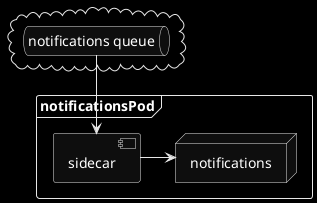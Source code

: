 @startuml
skinparam monochrome reverse

frame notificationsPod {
    node notifications
    component "sidecar" as dqd
}

cloud {
    queue "notifications queue" as queue
}


dqd <-up- queue
dqd -right-> notifications 
@enduml